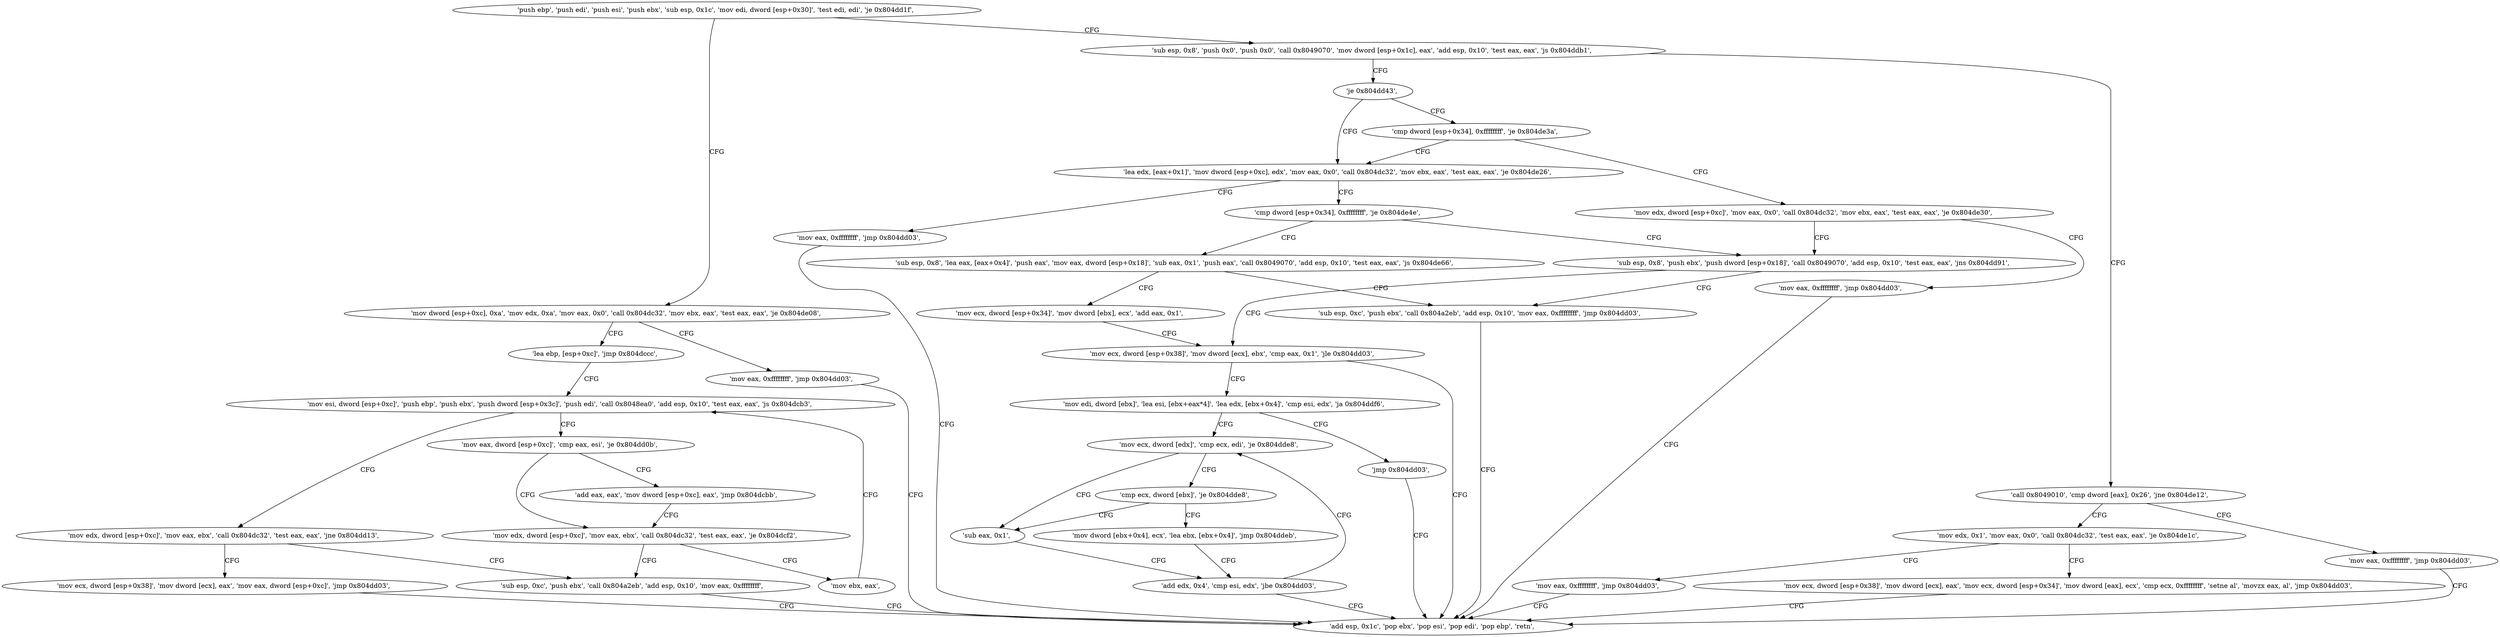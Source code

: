 digraph "func" {
"134536313" [label = "'push ebp', 'push edi', 'push esi', 'push ebx', 'sub esp, 0x1c', 'mov edi, dword [esp+0x30]', 'test edi, edi', 'je 0x804dd1f', " ]
"134536479" [label = "'sub esp, 0x8', 'push 0x0', 'push 0x0', 'call 0x8049070', 'mov dword [esp+0x1c], eax', 'add esp, 0x10', 'test eax, eax', 'js 0x804ddb1', " ]
"134536332" [label = "'mov dword [esp+0xc], 0xa', 'mov edx, 0xa', 'mov eax, 0x0', 'call 0x804dc32', 'mov ebx, eax', 'test eax, eax', 'je 0x804de08', " ]
"134536625" [label = "'call 0x8049010', 'cmp dword [eax], 0x26', 'jne 0x804de12', " ]
"134536502" [label = "'je 0x804dd43', " ]
"134536712" [label = "'mov eax, 0xffffffff', 'jmp 0x804dd03', " ]
"134536365" [label = "'lea ebp, [esp+0xc]', 'jmp 0x804dccc', " ]
"134536722" [label = "'mov eax, 0xffffffff', 'jmp 0x804dd03', " ]
"134536635" [label = "'mov edx, 0x1', 'mov eax, 0x0', 'call 0x804dc32', 'test eax, eax', 'je 0x804de1c', " ]
"134536515" [label = "'lea edx, [eax+0x1]', 'mov dword [esp+0xc], edx', 'mov eax, 0x0', 'call 0x804dc32', 'mov ebx, eax', 'test eax, eax', 'je 0x804de26', " ]
"134536504" [label = "'cmp dword [esp+0x34], 0xffffffff', 'je 0x804de3a', " ]
"134536451" [label = "'add esp, 0x1c', 'pop ebx', 'pop esi', 'pop edi', 'pop ebp', 'retn', " ]
"134536396" [label = "'mov esi, dword [esp+0xc]', 'push ebp', 'push ebx', 'push dword [esp+0x3c]', 'push edi', 'call 0x8048ea0', 'add esp, 0x10', 'test eax, eax', 'js 0x804dcb3', " ]
"134536732" [label = "'mov eax, 0xffffffff', 'jmp 0x804dd03', " ]
"134536654" [label = "'mov ecx, dword [esp+0x38]', 'mov dword [ecx], eax', 'mov ecx, dword [esp+0x34]', 'mov dword [eax], ecx', 'cmp ecx, 0xffffffff', 'setne al', 'movzx eax, al', 'jmp 0x804dd03', " ]
"134536742" [label = "'mov eax, 0xffffffff', 'jmp 0x804dd03', " ]
"134536542" [label = "'cmp dword [esp+0x34], 0xffffffff', 'je 0x804de4e', " ]
"134536762" [label = "'mov edx, dword [esp+0xc]', 'mov eax, 0x0', 'call 0x804dc32', 'mov ebx, eax', 'test eax, eax', 'je 0x804de30', " ]
"134536371" [label = "'mov eax, dword [esp+0xc]', 'cmp eax, esi', 'je 0x804dd0b', " ]
"134536419" [label = "'mov edx, dword [esp+0xc]', 'mov eax, ebx', 'call 0x804dc32', 'test eax, eax', 'jne 0x804dd13', " ]
"134536782" [label = "'sub esp, 0x8', 'push ebx', 'push dword [esp+0x18]', 'call 0x8049070', 'add esp, 0x10', 'test eax, eax', 'jns 0x804dd91', " ]
"134536553" [label = "'sub esp, 0x8', 'lea eax, [eax+0x4]', 'push eax', 'mov eax, dword [esp+0x18]', 'sub eax, 0x1', 'push eax', 'call 0x8049070', 'add esp, 0x10', 'test eax, eax', 'js 0x804de66', " ]
"134536752" [label = "'mov eax, 0xffffffff', 'jmp 0x804dd03', " ]
"134536459" [label = "'add eax, eax', 'mov dword [esp+0xc], eax', 'jmp 0x804dcbb', " ]
"134536379" [label = "'mov edx, dword [esp+0xc]', 'mov eax, ebx', 'call 0x804dc32', 'test eax, eax', 'je 0x804dcf2', " ]
"134536467" [label = "'mov ecx, dword [esp+0x38]', 'mov dword [ecx], eax', 'mov eax, dword [esp+0xc]', 'jmp 0x804dd03', " ]
"134536434" [label = "'sub esp, 0xc', 'push ebx', 'call 0x804a2eb', 'add esp, 0x10', 'mov eax, 0xffffffff', " ]
"134536593" [label = "'mov ecx, dword [esp+0x38]', 'mov dword [ecx], ebx', 'cmp eax, 0x1', 'jle 0x804dd03', " ]
"134536806" [label = "'sub esp, 0xc', 'push ebx', 'call 0x804a2eb', 'add esp, 0x10', 'mov eax, 0xffffffff', 'jmp 0x804dd03', " ]
"134536584" [label = "'mov ecx, dword [esp+0x34]', 'mov dword [ebx], ecx', 'add eax, 0x1', " ]
"134536394" [label = "'mov ebx, eax', " ]
"134536608" [label = "'mov edi, dword [ebx]', 'lea esi, [ebx+eax*4]', 'lea edx, [ebx+0x4]', 'cmp esi, edx', 'ja 0x804ddf6', " ]
"134536694" [label = "'mov ecx, dword [edx]', 'cmp ecx, edi', 'je 0x804dde8', " ]
"134536620" [label = "'jmp 0x804dd03', " ]
"134536680" [label = "'sub eax, 0x1', " ]
"134536700" [label = "'cmp ecx, dword [ebx]', 'je 0x804dde8', " ]
"134536683" [label = "'add edx, 0x4', 'cmp esi, edx', 'jbe 0x804dd03', " ]
"134536704" [label = "'mov dword [ebx+0x4], ecx', 'lea ebx, [ebx+0x4]', 'jmp 0x804ddeb', " ]
"134536313" -> "134536479" [ label = "CFG" ]
"134536313" -> "134536332" [ label = "CFG" ]
"134536479" -> "134536625" [ label = "CFG" ]
"134536479" -> "134536502" [ label = "CFG" ]
"134536332" -> "134536712" [ label = "CFG" ]
"134536332" -> "134536365" [ label = "CFG" ]
"134536625" -> "134536722" [ label = "CFG" ]
"134536625" -> "134536635" [ label = "CFG" ]
"134536502" -> "134536515" [ label = "CFG" ]
"134536502" -> "134536504" [ label = "CFG" ]
"134536712" -> "134536451" [ label = "CFG" ]
"134536365" -> "134536396" [ label = "CFG" ]
"134536722" -> "134536451" [ label = "CFG" ]
"134536635" -> "134536732" [ label = "CFG" ]
"134536635" -> "134536654" [ label = "CFG" ]
"134536515" -> "134536742" [ label = "CFG" ]
"134536515" -> "134536542" [ label = "CFG" ]
"134536504" -> "134536762" [ label = "CFG" ]
"134536504" -> "134536515" [ label = "CFG" ]
"134536396" -> "134536371" [ label = "CFG" ]
"134536396" -> "134536419" [ label = "CFG" ]
"134536732" -> "134536451" [ label = "CFG" ]
"134536654" -> "134536451" [ label = "CFG" ]
"134536742" -> "134536451" [ label = "CFG" ]
"134536542" -> "134536782" [ label = "CFG" ]
"134536542" -> "134536553" [ label = "CFG" ]
"134536762" -> "134536752" [ label = "CFG" ]
"134536762" -> "134536782" [ label = "CFG" ]
"134536371" -> "134536459" [ label = "CFG" ]
"134536371" -> "134536379" [ label = "CFG" ]
"134536419" -> "134536467" [ label = "CFG" ]
"134536419" -> "134536434" [ label = "CFG" ]
"134536782" -> "134536593" [ label = "CFG" ]
"134536782" -> "134536806" [ label = "CFG" ]
"134536553" -> "134536806" [ label = "CFG" ]
"134536553" -> "134536584" [ label = "CFG" ]
"134536752" -> "134536451" [ label = "CFG" ]
"134536459" -> "134536379" [ label = "CFG" ]
"134536379" -> "134536434" [ label = "CFG" ]
"134536379" -> "134536394" [ label = "CFG" ]
"134536467" -> "134536451" [ label = "CFG" ]
"134536434" -> "134536451" [ label = "CFG" ]
"134536593" -> "134536451" [ label = "CFG" ]
"134536593" -> "134536608" [ label = "CFG" ]
"134536806" -> "134536451" [ label = "CFG" ]
"134536584" -> "134536593" [ label = "CFG" ]
"134536394" -> "134536396" [ label = "CFG" ]
"134536608" -> "134536694" [ label = "CFG" ]
"134536608" -> "134536620" [ label = "CFG" ]
"134536694" -> "134536680" [ label = "CFG" ]
"134536694" -> "134536700" [ label = "CFG" ]
"134536620" -> "134536451" [ label = "CFG" ]
"134536680" -> "134536683" [ label = "CFG" ]
"134536700" -> "134536680" [ label = "CFG" ]
"134536700" -> "134536704" [ label = "CFG" ]
"134536683" -> "134536451" [ label = "CFG" ]
"134536683" -> "134536694" [ label = "CFG" ]
"134536704" -> "134536683" [ label = "CFG" ]
}

